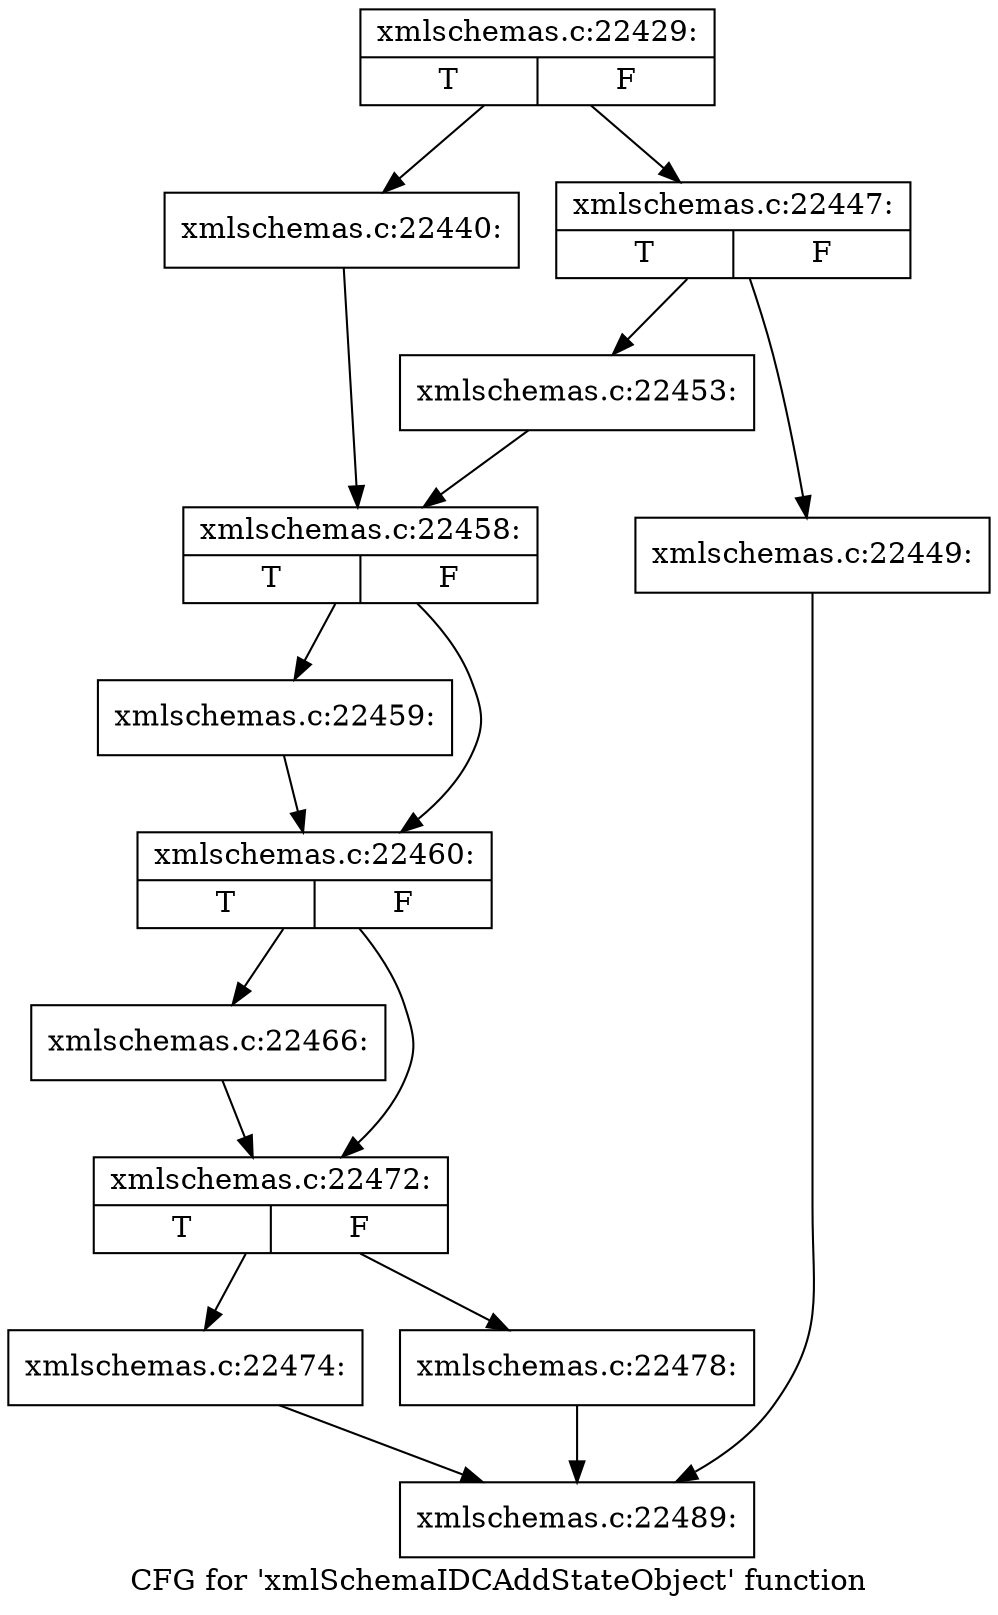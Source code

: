 digraph "CFG for 'xmlSchemaIDCAddStateObject' function" {
	label="CFG for 'xmlSchemaIDCAddStateObject' function";

	Node0x55d0260173d0 [shape=record,label="{xmlschemas.c:22429:|{<s0>T|<s1>F}}"];
	Node0x55d0260173d0 -> Node0x55d0267d21e0;
	Node0x55d0260173d0 -> Node0x55d0267d2280;
	Node0x55d0267d21e0 [shape=record,label="{xmlschemas.c:22440:}"];
	Node0x55d0267d21e0 -> Node0x55d0267d2230;
	Node0x55d0267d2280 [shape=record,label="{xmlschemas.c:22447:|{<s0>T|<s1>F}}"];
	Node0x55d0267d2280 -> Node0x55d0267d31d0;
	Node0x55d0267d2280 -> Node0x55d0267d3220;
	Node0x55d0267d31d0 [shape=record,label="{xmlschemas.c:22449:}"];
	Node0x55d0267d31d0 -> Node0x55d026017420;
	Node0x55d0267d3220 [shape=record,label="{xmlschemas.c:22453:}"];
	Node0x55d0267d3220 -> Node0x55d0267d2230;
	Node0x55d0267d2230 [shape=record,label="{xmlschemas.c:22458:|{<s0>T|<s1>F}}"];
	Node0x55d0267d2230 -> Node0x55d0267d3e40;
	Node0x55d0267d2230 -> Node0x55d0267d3e90;
	Node0x55d0267d3e40 [shape=record,label="{xmlschemas.c:22459:}"];
	Node0x55d0267d3e40 -> Node0x55d0267d3e90;
	Node0x55d0267d3e90 [shape=record,label="{xmlschemas.c:22460:|{<s0>T|<s1>F}}"];
	Node0x55d0267d3e90 -> Node0x55d0267d49b0;
	Node0x55d0267d3e90 -> Node0x55d0267d4a00;
	Node0x55d0267d49b0 [shape=record,label="{xmlschemas.c:22466:}"];
	Node0x55d0267d49b0 -> Node0x55d0267d4a00;
	Node0x55d0267d4a00 [shape=record,label="{xmlschemas.c:22472:|{<s0>T|<s1>F}}"];
	Node0x55d0267d4a00 -> Node0x55d0267d6460;
	Node0x55d0267d4a00 -> Node0x55d0267d64b0;
	Node0x55d0267d6460 [shape=record,label="{xmlschemas.c:22474:}"];
	Node0x55d0267d6460 -> Node0x55d026017420;
	Node0x55d0267d64b0 [shape=record,label="{xmlschemas.c:22478:}"];
	Node0x55d0267d64b0 -> Node0x55d026017420;
	Node0x55d026017420 [shape=record,label="{xmlschemas.c:22489:}"];
}
